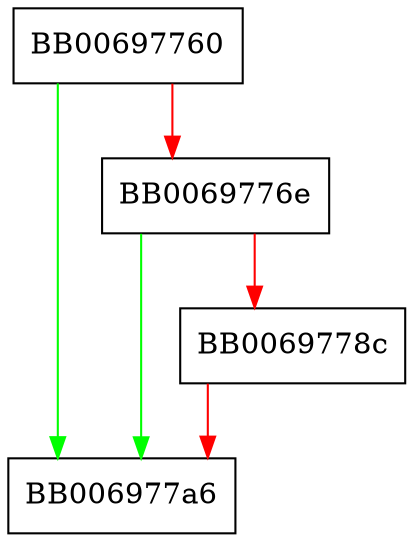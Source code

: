 digraph aes256ccm_newctx {
  node [shape="box"];
  graph [splines=ortho];
  BB00697760 -> BB006977a6 [color="green"];
  BB00697760 -> BB0069776e [color="red"];
  BB0069776e -> BB006977a6 [color="green"];
  BB0069776e -> BB0069778c [color="red"];
  BB0069778c -> BB006977a6 [color="red"];
}